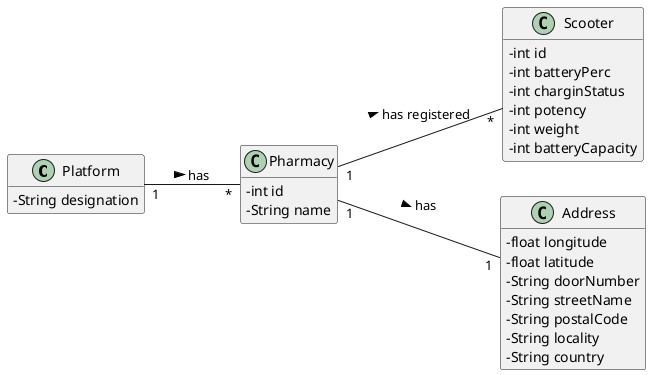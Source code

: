 @startuml
skinparam classAttributeIconSize 0
hide methods
left to right direction

class Platform {
  -String designation
}

class Pharmacy {
  -int id
  -String name
}

class Scooter{
  -int id
  -int batteryPerc
  -int charginStatus
  -int potency
  -int weight
  -int batteryCapacity
}

class Address{
  -float longitude
  -float latitude
  -String doorNumber
  -String streetName
  -String postalCode
  -String locality
  -String country
}



Platform "1" -- "*" Pharmacy : has >
Pharmacy "1" -- "*" Scooter : has registered >
Pharmacy "1" -- "1" Address : has >
@enduml

